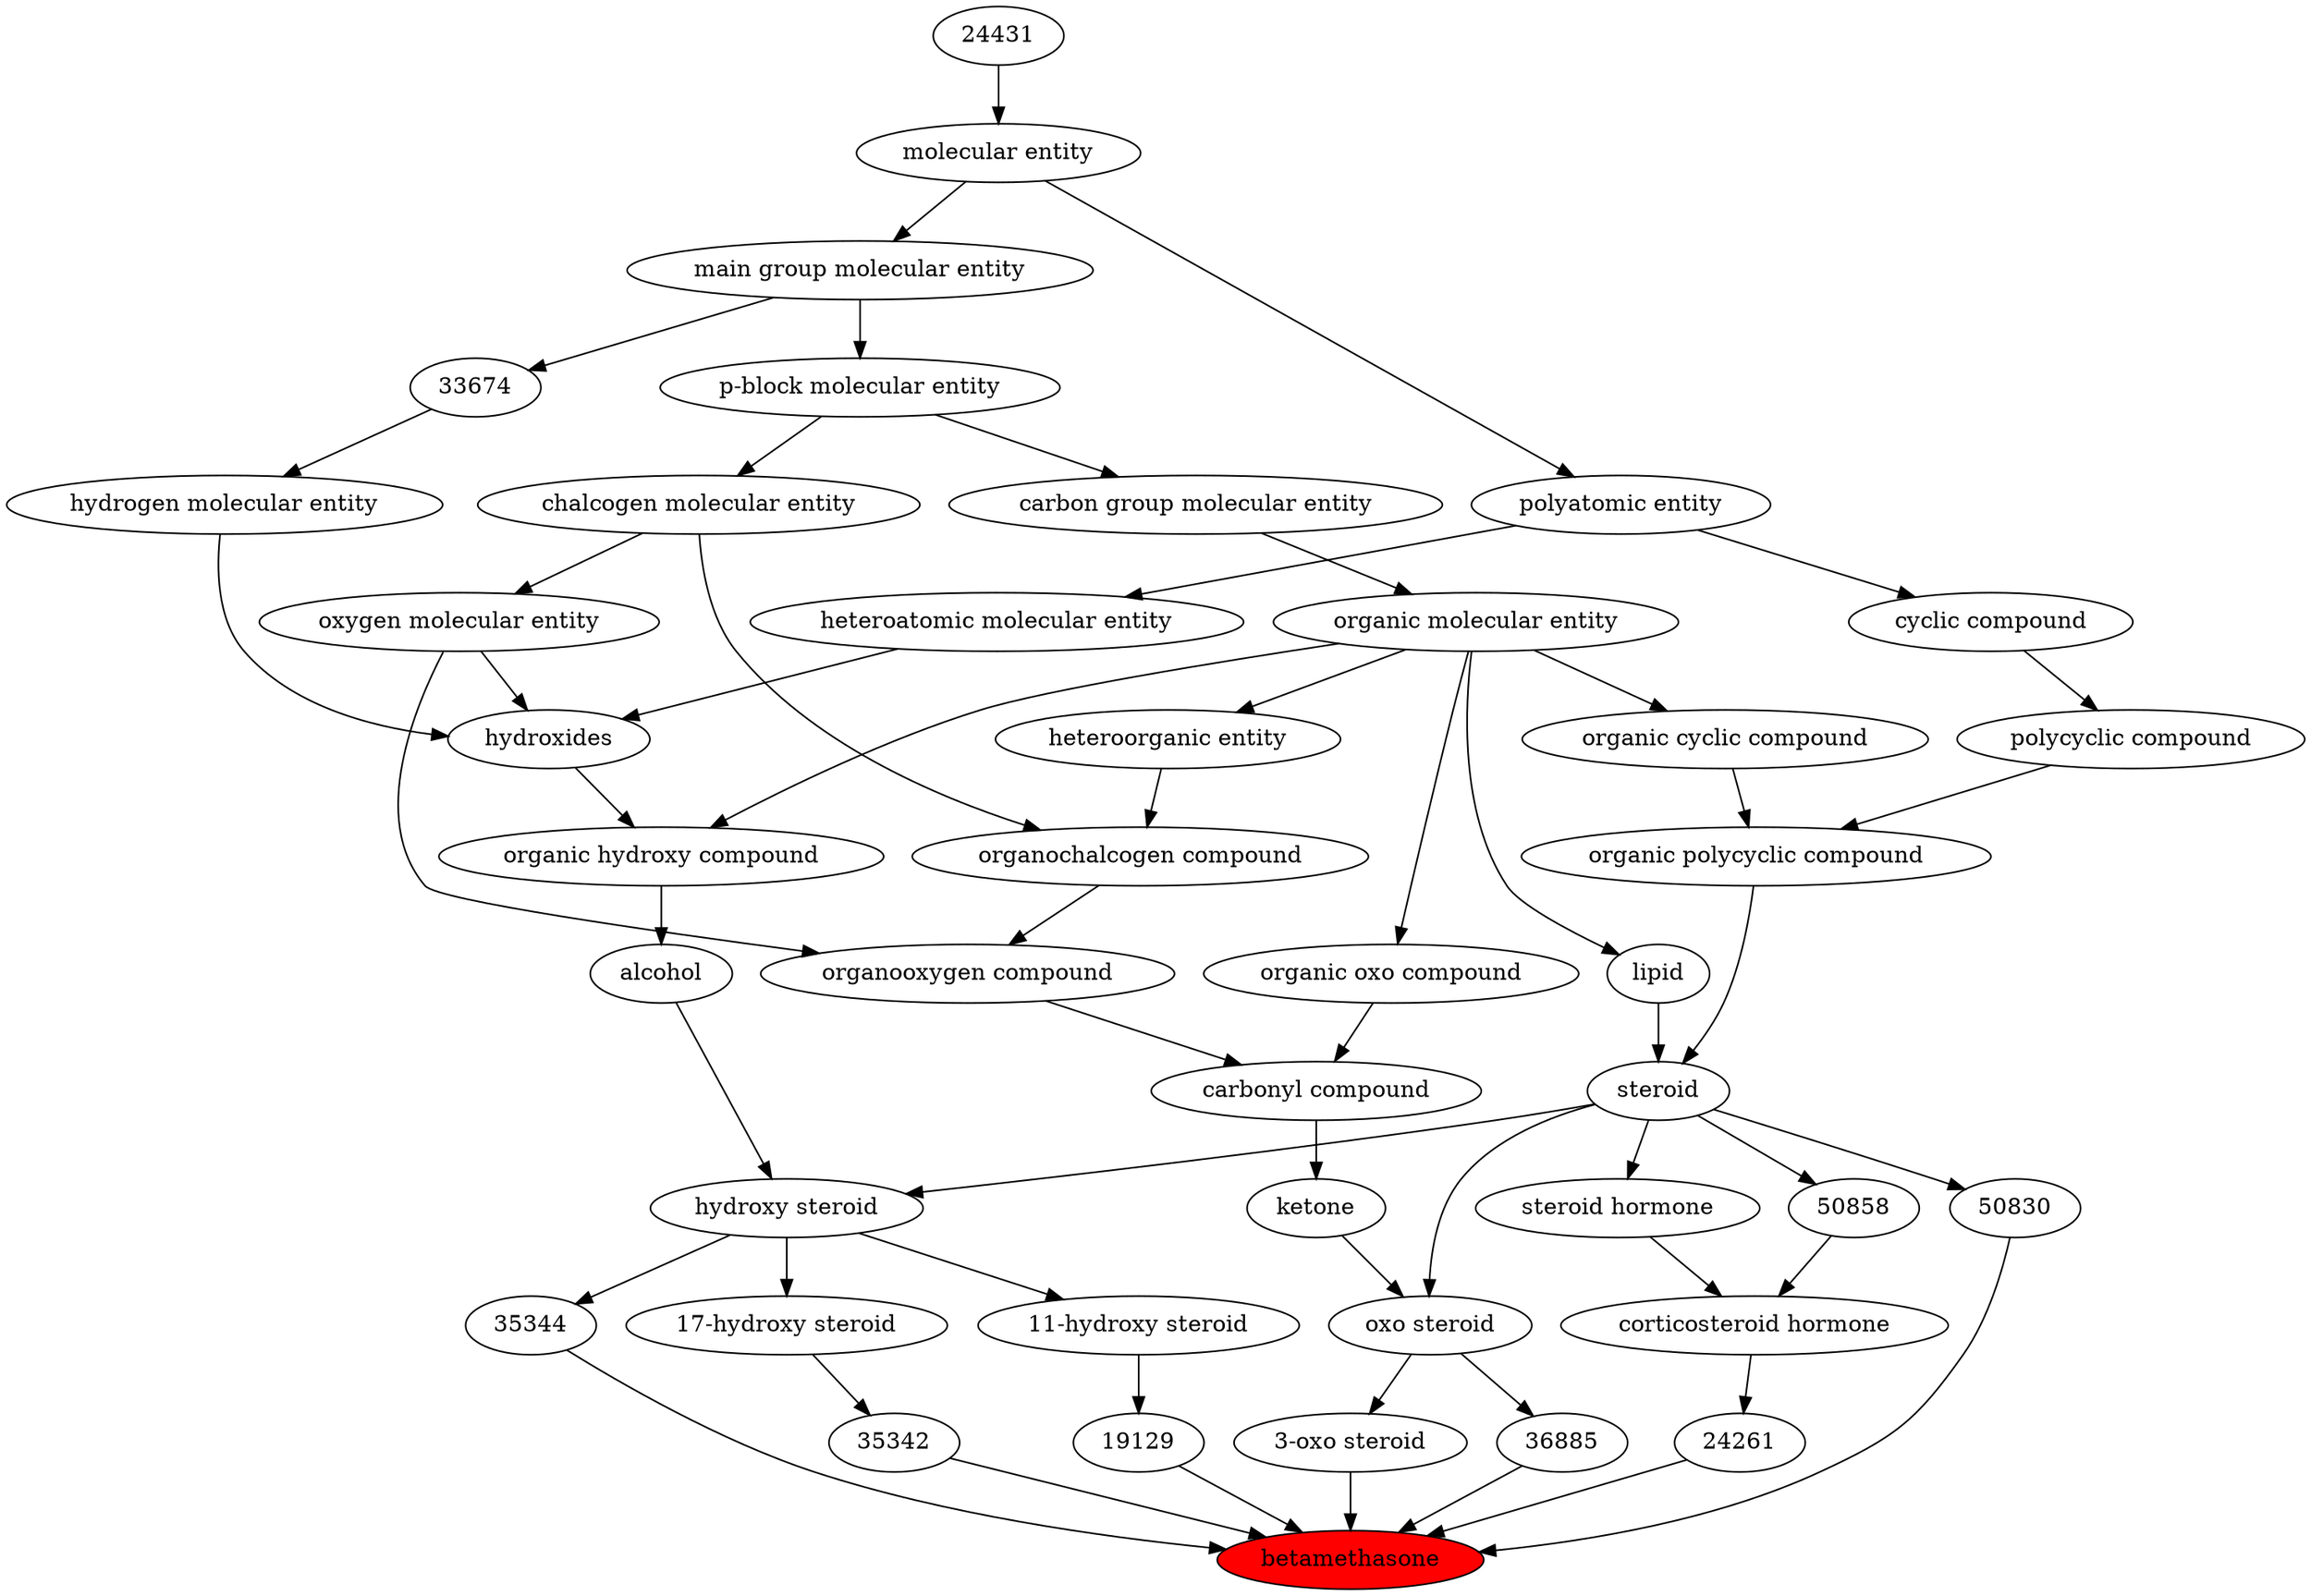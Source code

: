digraph tree{ 
3077 [label="betamethasone" fillcolor=red style=filled]
24261 -> 3077
36885 -> 3077
35344 -> 3077
35342 -> 3077
47788 -> 3077
19129 -> 3077
50830 -> 3077
24261 [label="24261"]
36699 -> 24261
36885 [label="36885"]
35789 -> 36885
35344 [label="35344"]
35350 -> 35344
35342 [label="35342"]
36838 -> 35342
47788 [label="3-oxo steroid"]
35789 -> 47788
19129 [label="19129"]
36841 -> 19129
50830 [label="50830"]
35341 -> 50830
36699 [label="corticosteroid hormone"]
26764 -> 36699
50858 -> 36699
35789 [label="oxo steroid"]
17087 -> 35789
35341 -> 35789
35350 [label="hydroxy steroid"]
30879 -> 35350
35341 -> 35350
36838 [label="17-hydroxy steroid"]
35350 -> 36838
36841 [label="11-hydroxy steroid"]
35350 -> 36841
35341 [label="steroid"]
51958 -> 35341
18059 -> 35341
26764 [label="steroid hormone"]
35341 -> 26764
50858 [label="50858"]
35341 -> 50858
17087 [label="ketone"]
36586 -> 17087
30879 [label="alcohol"]
33822 -> 30879
51958 [label="organic polycyclic compound"]
33832 -> 51958
33635 -> 51958
18059 [label="lipid"]
50860 -> 18059
36586 [label="carbonyl compound"]
36587 -> 36586
36963 -> 36586
33822 [label="organic hydroxy compound"]
24651 -> 33822
50860 -> 33822
33832 [label="organic cyclic compound"]
50860 -> 33832
33635 [label="polycyclic compound"]
33595 -> 33635
50860 [label="organic molecular entity"]
33582 -> 50860
36587 [label="organic oxo compound"]
50860 -> 36587
36963 [label="organooxygen compound"]
36962 -> 36963
25806 -> 36963
24651 [label="hydroxides"]
25806 -> 24651
33608 -> 24651
37577 -> 24651
33595 [label="cyclic compound"]
36357 -> 33595
33582 [label="carbon group molecular entity"]
33675 -> 33582
36962 [label="organochalcogen compound"]
33285 -> 36962
33304 -> 36962
25806 [label="oxygen molecular entity"]
33304 -> 25806
33608 [label="hydrogen molecular entity"]
33674 -> 33608
37577 [label="heteroatomic molecular entity"]
36357 -> 37577
36357 [label="polyatomic entity"]
23367 -> 36357
33675 [label="p-block molecular entity"]
33579 -> 33675
33285 [label="heteroorganic entity"]
50860 -> 33285
33304 [label="chalcogen molecular entity"]
33675 -> 33304
33674 [label="33674"]
33579 -> 33674
23367 [label="molecular entity"]
24431 -> 23367
33579 [label="main group molecular entity"]
23367 -> 33579
24431 [label="24431"]
}